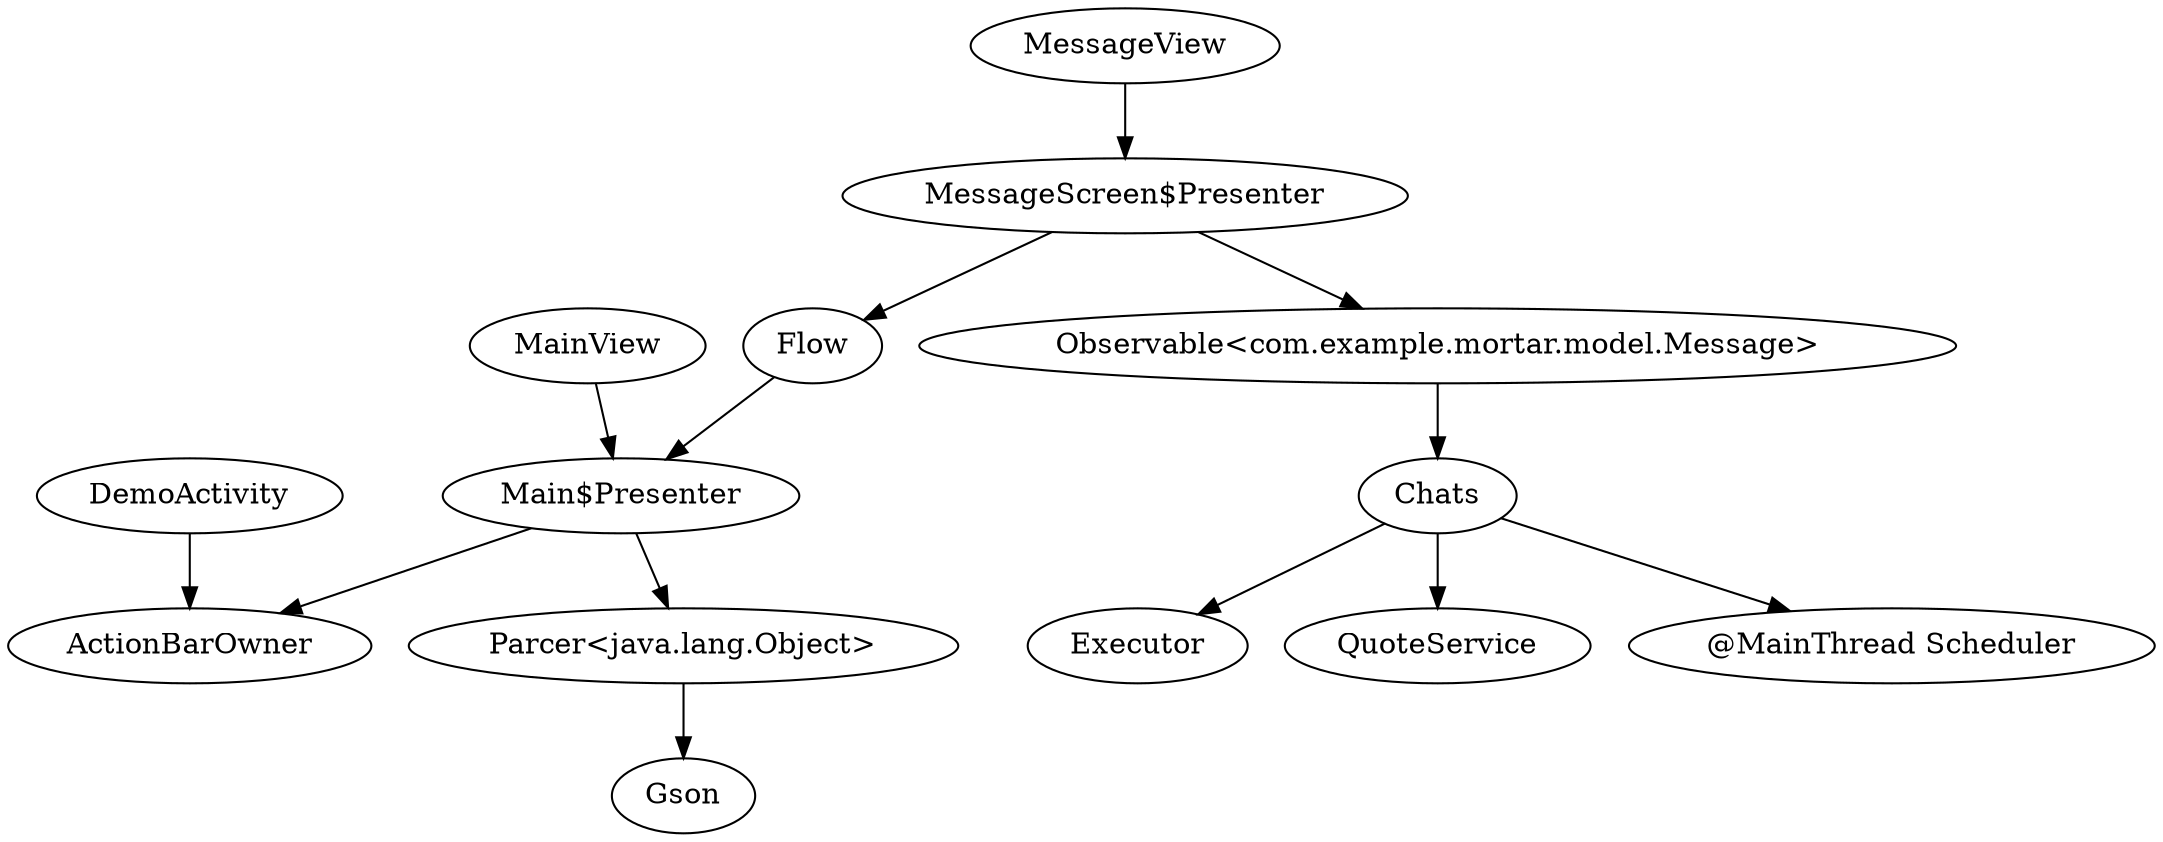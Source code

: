 digraph G1 {
  concentrate = true;
  Chats -> Executor;
  Chats -> QuoteService;
  n2 [label="@MainThread Scheduler"];
  Chats -> n2;
  DemoActivity -> ActionBarOwner;
  n3 [label="Main$Presenter"];
  Flow -> n3;
  n4 [label="Parcer<java.lang.Object>"];
  n3 -> n4;
  n3 -> ActionBarOwner;
  MainView -> n3;
  n5 [label="MessageScreen$Presenter"];
  n6 [label="Observable<com.example.mortar.model.Message>"];
  n5 -> n6;
  n5 -> Flow;
  MessageView -> n5;
  n6 -> Chats;
  n4 -> Gson;
}
